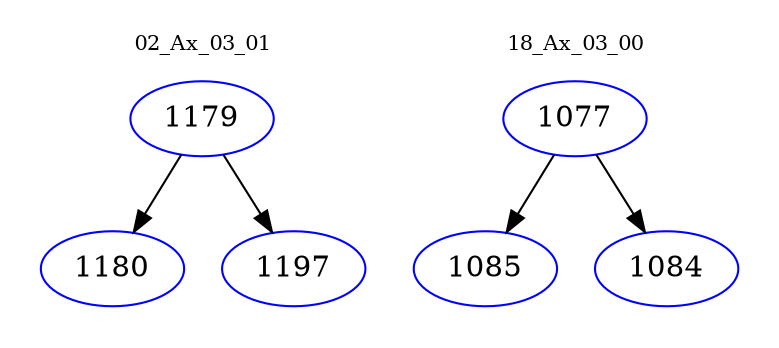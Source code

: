 digraph{
subgraph cluster_0 {
color = white
label = "02_Ax_03_01";
fontsize=10;
T0_1179 [label="1179", color="blue"]
T0_1179 -> T0_1180 [color="black"]
T0_1180 [label="1180", color="blue"]
T0_1179 -> T0_1197 [color="black"]
T0_1197 [label="1197", color="blue"]
}
subgraph cluster_1 {
color = white
label = "18_Ax_03_00";
fontsize=10;
T1_1077 [label="1077", color="blue"]
T1_1077 -> T1_1085 [color="black"]
T1_1085 [label="1085", color="blue"]
T1_1077 -> T1_1084 [color="black"]
T1_1084 [label="1084", color="blue"]
}
}
